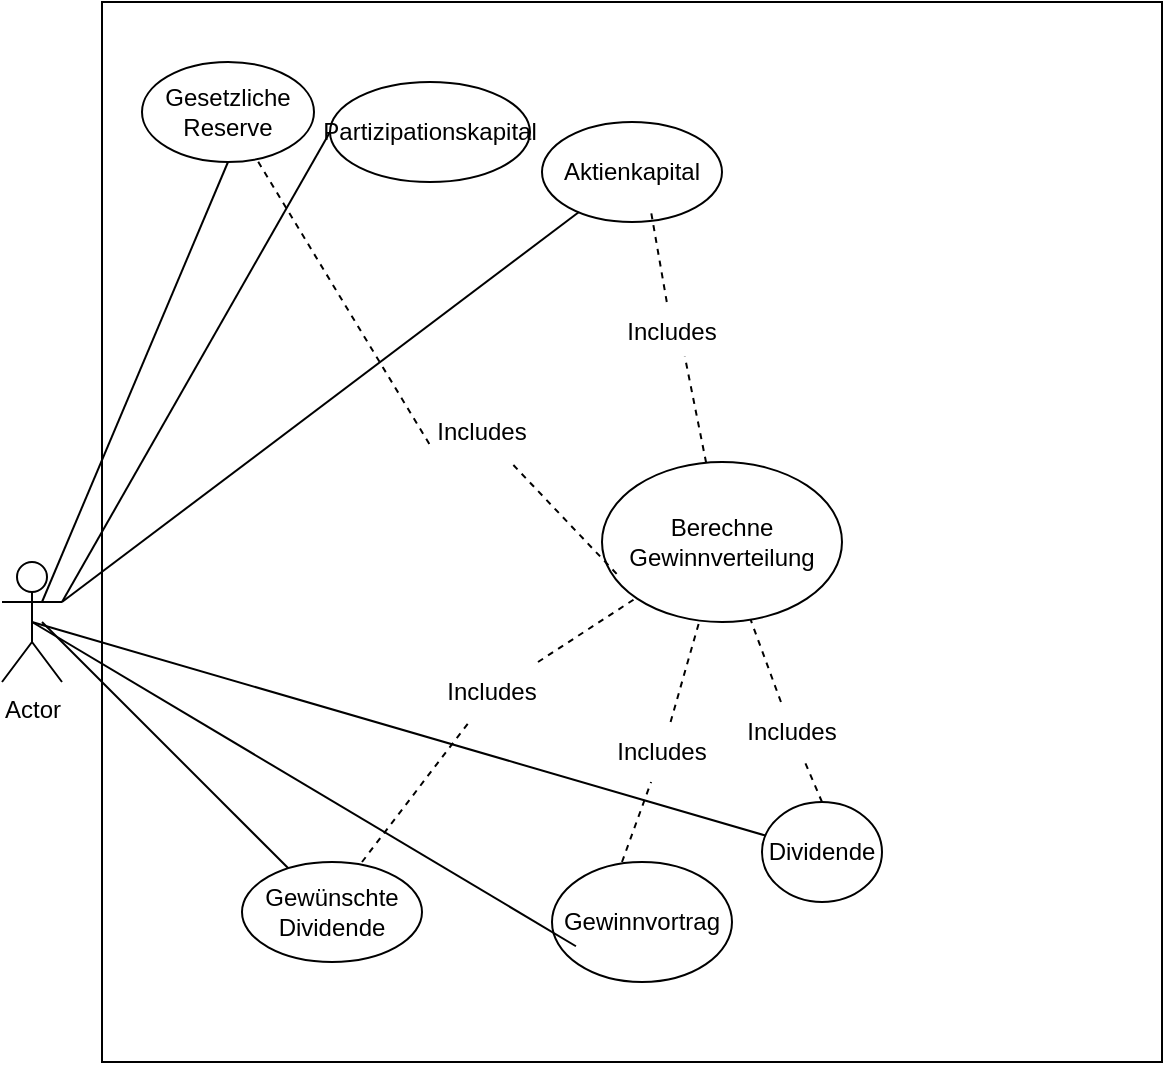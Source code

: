 <mxfile version="21.2.8" type="device">
  <diagram name="Seite-1" id="4-Oxhifhysx-l5rLsJs3">
    <mxGraphModel dx="710" dy="704" grid="1" gridSize="10" guides="1" tooltips="1" connect="1" arrows="1" fold="1" page="1" pageScale="1" pageWidth="827" pageHeight="1169" math="0" shadow="0">
      <root>
        <mxCell id="0" />
        <mxCell id="1" parent="0" />
        <mxCell id="z1BM4s9Mm12SbgmIYTyS-2" value="" style="whiteSpace=wrap;html=1;aspect=fixed;movable=0;resizable=0;rotatable=0;deletable=0;editable=0;locked=1;connectable=0;" parent="1" vertex="1">
          <mxGeometry x="210" y="60" width="530" height="530" as="geometry" />
        </mxCell>
        <mxCell id="z1BM4s9Mm12SbgmIYTyS-1" value="Actor" style="shape=umlActor;verticalLabelPosition=bottom;verticalAlign=top;html=1;outlineConnect=0;" parent="1" vertex="1">
          <mxGeometry x="160" y="340" width="30" height="60" as="geometry" />
        </mxCell>
        <mxCell id="z1BM4s9Mm12SbgmIYTyS-3" value="Dividende" style="ellipse;whiteSpace=wrap;html=1;" parent="1" vertex="1">
          <mxGeometry x="540" y="460" width="60" height="50" as="geometry" />
        </mxCell>
        <mxCell id="z1BM4s9Mm12SbgmIYTyS-4" value="Partizipationskapital" style="ellipse;whiteSpace=wrap;html=1;" parent="1" vertex="1">
          <mxGeometry x="324" y="100" width="100" height="50" as="geometry" />
        </mxCell>
        <mxCell id="z1BM4s9Mm12SbgmIYTyS-6" value="Aktienkapital" style="ellipse;whiteSpace=wrap;html=1;" parent="1" vertex="1">
          <mxGeometry x="430" y="120" width="90" height="50" as="geometry" />
        </mxCell>
        <mxCell id="z1BM4s9Mm12SbgmIYTyS-7" value="Gesetzliche Reserve" style="ellipse;whiteSpace=wrap;html=1;" parent="1" vertex="1">
          <mxGeometry x="230" y="90" width="86" height="50" as="geometry" />
        </mxCell>
        <mxCell id="z1BM4s9Mm12SbgmIYTyS-8" value="Gewinnvortrag" style="ellipse;whiteSpace=wrap;html=1;" parent="1" vertex="1">
          <mxGeometry x="435" y="490" width="90" height="60" as="geometry" />
        </mxCell>
        <mxCell id="z1BM4s9Mm12SbgmIYTyS-9" value="Gewünschte Dividende" style="ellipse;whiteSpace=wrap;html=1;" parent="1" vertex="1">
          <mxGeometry x="280" y="490" width="90" height="50" as="geometry" />
        </mxCell>
        <mxCell id="z1BM4s9Mm12SbgmIYTyS-10" value="" style="endArrow=none;html=1;rounded=0;entryX=0.5;entryY=1;entryDx=0;entryDy=0;" parent="1" target="z1BM4s9Mm12SbgmIYTyS-7" edge="1">
          <mxGeometry width="50" height="50" relative="1" as="geometry">
            <mxPoint x="180" y="360" as="sourcePoint" />
            <mxPoint x="250" y="280" as="targetPoint" />
          </mxGeometry>
        </mxCell>
        <mxCell id="z1BM4s9Mm12SbgmIYTyS-11" value="" style="endArrow=none;html=1;rounded=0;entryX=0;entryY=0.5;entryDx=0;entryDy=0;" parent="1" target="z1BM4s9Mm12SbgmIYTyS-4" edge="1">
          <mxGeometry width="50" height="50" relative="1" as="geometry">
            <mxPoint x="190" y="360" as="sourcePoint" />
            <mxPoint x="240" y="310" as="targetPoint" />
          </mxGeometry>
        </mxCell>
        <mxCell id="z1BM4s9Mm12SbgmIYTyS-12" value="" style="endArrow=none;html=1;rounded=0;" parent="1" target="z1BM4s9Mm12SbgmIYTyS-6" edge="1">
          <mxGeometry width="50" height="50" relative="1" as="geometry">
            <mxPoint x="190" y="360" as="sourcePoint" />
            <mxPoint x="240" y="310" as="targetPoint" />
          </mxGeometry>
        </mxCell>
        <mxCell id="z1BM4s9Mm12SbgmIYTyS-13" value="" style="endArrow=none;html=1;rounded=0;exitX=0.5;exitY=0.5;exitDx=0;exitDy=0;exitPerimeter=0;" parent="1" source="z1BM4s9Mm12SbgmIYTyS-1" target="z1BM4s9Mm12SbgmIYTyS-3" edge="1">
          <mxGeometry width="50" height="50" relative="1" as="geometry">
            <mxPoint x="180" y="380" as="sourcePoint" />
            <mxPoint x="230" y="330" as="targetPoint" />
          </mxGeometry>
        </mxCell>
        <mxCell id="z1BM4s9Mm12SbgmIYTyS-14" value="" style="endArrow=none;html=1;rounded=0;entryX=0.133;entryY=0.702;entryDx=0;entryDy=0;entryPerimeter=0;exitX=0.5;exitY=0.5;exitDx=0;exitDy=0;exitPerimeter=0;" parent="1" source="z1BM4s9Mm12SbgmIYTyS-1" target="z1BM4s9Mm12SbgmIYTyS-8" edge="1">
          <mxGeometry width="50" height="50" relative="1" as="geometry">
            <mxPoint x="170" y="380" as="sourcePoint" />
            <mxPoint x="220" y="330" as="targetPoint" />
          </mxGeometry>
        </mxCell>
        <mxCell id="z1BM4s9Mm12SbgmIYTyS-16" value="" style="endArrow=none;html=1;rounded=0;" parent="1" target="z1BM4s9Mm12SbgmIYTyS-9" edge="1">
          <mxGeometry width="50" height="50" relative="1" as="geometry">
            <mxPoint x="180" y="370" as="sourcePoint" />
            <mxPoint x="230" y="340" as="targetPoint" />
          </mxGeometry>
        </mxCell>
        <mxCell id="z1BM4s9Mm12SbgmIYTyS-17" value="Berechne Gewinnverteilung" style="ellipse;whiteSpace=wrap;html=1;" parent="1" vertex="1">
          <mxGeometry x="460" y="290" width="120" height="80" as="geometry" />
        </mxCell>
        <mxCell id="z1BM4s9Mm12SbgmIYTyS-18" value="" style="endArrow=none;dashed=1;html=1;rounded=0;entryX=0.607;entryY=0.909;entryDx=0;entryDy=0;entryPerimeter=0;" parent="1" source="z1BM4s9Mm12SbgmIYTyS-19" target="z1BM4s9Mm12SbgmIYTyS-6" edge="1">
          <mxGeometry width="50" height="50" relative="1" as="geometry">
            <mxPoint x="510" y="280" as="sourcePoint" />
            <mxPoint x="560" y="230" as="targetPoint" />
          </mxGeometry>
        </mxCell>
        <mxCell id="z1BM4s9Mm12SbgmIYTyS-22" value="" style="endArrow=none;dashed=1;html=1;rounded=0;exitX=0.061;exitY=0.699;exitDx=0;exitDy=0;exitPerimeter=0;" parent="1" source="z1BM4s9Mm12SbgmIYTyS-23" target="z1BM4s9Mm12SbgmIYTyS-7" edge="1">
          <mxGeometry width="50" height="50" relative="1" as="geometry">
            <mxPoint x="316" y="330" as="sourcePoint" />
            <mxPoint x="366" y="280" as="targetPoint" />
          </mxGeometry>
        </mxCell>
        <mxCell id="z1BM4s9Mm12SbgmIYTyS-24" value="" style="endArrow=none;dashed=1;html=1;rounded=0;" parent="1" source="z1BM4s9Mm12SbgmIYTyS-25" target="z1BM4s9Mm12SbgmIYTyS-17" edge="1">
          <mxGeometry width="50" height="50" relative="1" as="geometry">
            <mxPoint x="570" y="460" as="sourcePoint" />
            <mxPoint x="620" y="410" as="targetPoint" />
          </mxGeometry>
        </mxCell>
        <mxCell id="z1BM4s9Mm12SbgmIYTyS-26" value="" style="endArrow=none;dashed=1;html=1;rounded=0;" parent="1" source="z1BM4s9Mm12SbgmIYTyS-27" target="z1BM4s9Mm12SbgmIYTyS-17" edge="1">
          <mxGeometry width="50" height="50" relative="1" as="geometry">
            <mxPoint x="470" y="490" as="sourcePoint" />
            <mxPoint x="520" y="440" as="targetPoint" />
          </mxGeometry>
        </mxCell>
        <mxCell id="z1BM4s9Mm12SbgmIYTyS-28" value="" style="endArrow=none;dashed=1;html=1;rounded=0;" parent="1" source="z1BM4s9Mm12SbgmIYTyS-29" target="z1BM4s9Mm12SbgmIYTyS-17" edge="1">
          <mxGeometry width="50" height="50" relative="1" as="geometry">
            <mxPoint x="340" y="490" as="sourcePoint" />
            <mxPoint x="390" y="440" as="targetPoint" />
          </mxGeometry>
        </mxCell>
        <mxCell id="z1BM4s9Mm12SbgmIYTyS-30" value="" style="endArrow=none;dashed=1;html=1;rounded=0;" parent="1" target="z1BM4s9Mm12SbgmIYTyS-29" edge="1">
          <mxGeometry width="50" height="50" relative="1" as="geometry">
            <mxPoint x="340" y="490" as="sourcePoint" />
            <mxPoint x="484" y="362" as="targetPoint" />
          </mxGeometry>
        </mxCell>
        <mxCell id="z1BM4s9Mm12SbgmIYTyS-29" value="Includes" style="text;html=1;strokeColor=none;fillColor=none;align=center;verticalAlign=middle;whiteSpace=wrap;rounded=0;" parent="1" vertex="1">
          <mxGeometry x="375" y="390" width="60" height="30" as="geometry" />
        </mxCell>
        <mxCell id="z1BM4s9Mm12SbgmIYTyS-31" value="" style="endArrow=none;dashed=1;html=1;rounded=0;" parent="1" target="z1BM4s9Mm12SbgmIYTyS-27" edge="1">
          <mxGeometry width="50" height="50" relative="1" as="geometry">
            <mxPoint x="470" y="490" as="sourcePoint" />
            <mxPoint x="508" y="369" as="targetPoint" />
          </mxGeometry>
        </mxCell>
        <mxCell id="z1BM4s9Mm12SbgmIYTyS-27" value="Includes" style="text;html=1;strokeColor=none;fillColor=none;align=center;verticalAlign=middle;whiteSpace=wrap;rounded=0;" parent="1" vertex="1">
          <mxGeometry x="460" y="420" width="60" height="30" as="geometry" />
        </mxCell>
        <mxCell id="z1BM4s9Mm12SbgmIYTyS-32" value="" style="endArrow=none;dashed=1;html=1;rounded=0;" parent="1" target="z1BM4s9Mm12SbgmIYTyS-25" edge="1">
          <mxGeometry width="50" height="50" relative="1" as="geometry">
            <mxPoint x="570" y="460" as="sourcePoint" />
            <mxPoint x="535" y="369" as="targetPoint" />
          </mxGeometry>
        </mxCell>
        <mxCell id="z1BM4s9Mm12SbgmIYTyS-25" value="Includes" style="text;html=1;strokeColor=none;fillColor=none;align=center;verticalAlign=middle;whiteSpace=wrap;rounded=0;" parent="1" vertex="1">
          <mxGeometry x="525" y="410" width="60" height="30" as="geometry" />
        </mxCell>
        <mxCell id="z1BM4s9Mm12SbgmIYTyS-33" value="" style="endArrow=none;dashed=1;html=1;rounded=0;exitX=0.061;exitY=0.699;exitDx=0;exitDy=0;exitPerimeter=0;" parent="1" source="z1BM4s9Mm12SbgmIYTyS-17" target="z1BM4s9Mm12SbgmIYTyS-23" edge="1">
          <mxGeometry width="50" height="50" relative="1" as="geometry">
            <mxPoint x="467" y="346" as="sourcePoint" />
            <mxPoint x="292" y="137" as="targetPoint" />
          </mxGeometry>
        </mxCell>
        <mxCell id="z1BM4s9Mm12SbgmIYTyS-23" value="Includes" style="text;html=1;strokeColor=none;fillColor=none;align=center;verticalAlign=middle;whiteSpace=wrap;rounded=0;" parent="1" vertex="1">
          <mxGeometry x="370" y="260" width="60" height="30" as="geometry" />
        </mxCell>
        <mxCell id="z1BM4s9Mm12SbgmIYTyS-35" value="" style="endArrow=none;dashed=1;html=1;rounded=0;entryX=0.607;entryY=0.909;entryDx=0;entryDy=0;entryPerimeter=0;" parent="1" source="z1BM4s9Mm12SbgmIYTyS-17" target="z1BM4s9Mm12SbgmIYTyS-19" edge="1">
          <mxGeometry width="50" height="50" relative="1" as="geometry">
            <mxPoint x="512" y="290" as="sourcePoint" />
            <mxPoint x="485" y="165" as="targetPoint" />
          </mxGeometry>
        </mxCell>
        <mxCell id="z1BM4s9Mm12SbgmIYTyS-19" value="Includes" style="text;html=1;strokeColor=none;fillColor=none;align=center;verticalAlign=middle;whiteSpace=wrap;rounded=0;" parent="1" vertex="1">
          <mxGeometry x="465" y="210" width="60" height="30" as="geometry" />
        </mxCell>
      </root>
    </mxGraphModel>
  </diagram>
</mxfile>
